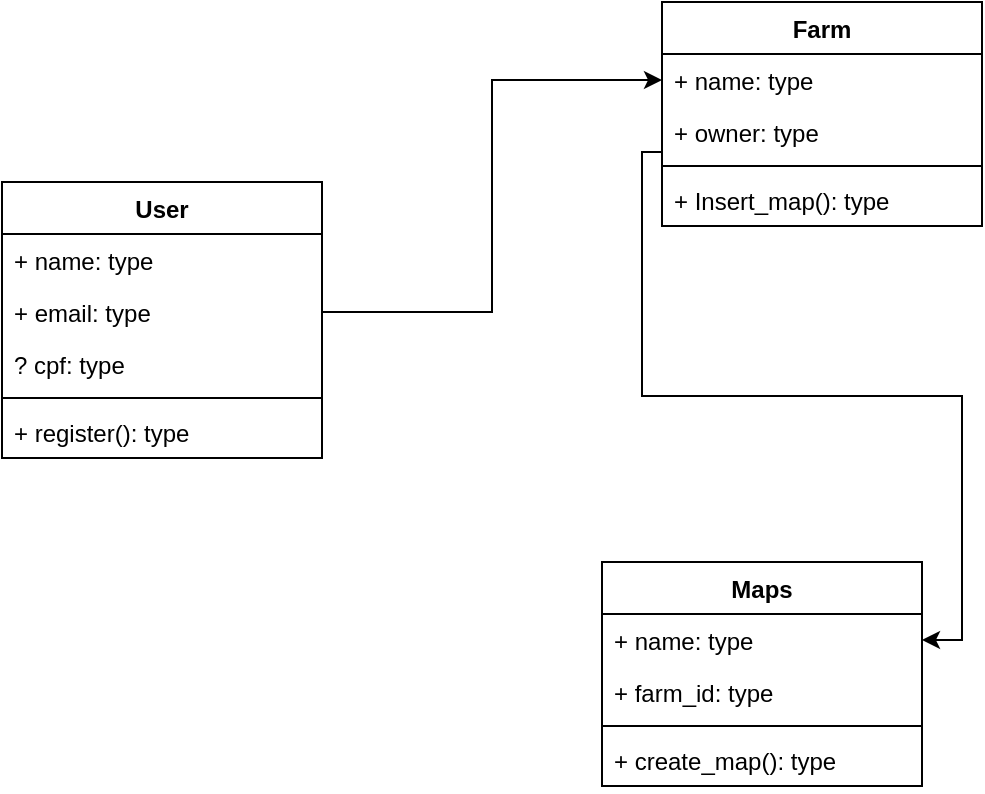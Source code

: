 <mxfile version="24.7.5">
  <diagram name="Página-1" id="VegypMLzKB0e4fxfkXlr">
    <mxGraphModel dx="1364" dy="843" grid="1" gridSize="10" guides="1" tooltips="1" connect="1" arrows="1" fold="1" page="1" pageScale="1" pageWidth="827" pageHeight="1169" math="0" shadow="0">
      <root>
        <mxCell id="0" />
        <mxCell id="1" parent="0" />
        <mxCell id="zAPfZCVoJG-p64YtiVXS-1" value="User" style="swimlane;fontStyle=1;align=center;verticalAlign=top;childLayout=stackLayout;horizontal=1;startSize=26;horizontalStack=0;resizeParent=1;resizeParentMax=0;resizeLast=0;collapsible=1;marginBottom=0;whiteSpace=wrap;html=1;" vertex="1" parent="1">
          <mxGeometry x="60" y="180" width="160" height="138" as="geometry" />
        </mxCell>
        <mxCell id="zAPfZCVoJG-p64YtiVXS-2" value="+ name: type" style="text;strokeColor=none;fillColor=none;align=left;verticalAlign=top;spacingLeft=4;spacingRight=4;overflow=hidden;rotatable=0;points=[[0,0.5],[1,0.5]];portConstraint=eastwest;whiteSpace=wrap;html=1;" vertex="1" parent="zAPfZCVoJG-p64YtiVXS-1">
          <mxGeometry y="26" width="160" height="26" as="geometry" />
        </mxCell>
        <mxCell id="zAPfZCVoJG-p64YtiVXS-21" value="+ email: type" style="text;strokeColor=none;fillColor=none;align=left;verticalAlign=top;spacingLeft=4;spacingRight=4;overflow=hidden;rotatable=0;points=[[0,0.5],[1,0.5]];portConstraint=eastwest;whiteSpace=wrap;html=1;" vertex="1" parent="zAPfZCVoJG-p64YtiVXS-1">
          <mxGeometry y="52" width="160" height="26" as="geometry" />
        </mxCell>
        <mxCell id="zAPfZCVoJG-p64YtiVXS-22" value="? cpf: type" style="text;strokeColor=none;fillColor=none;align=left;verticalAlign=top;spacingLeft=4;spacingRight=4;overflow=hidden;rotatable=0;points=[[0,0.5],[1,0.5]];portConstraint=eastwest;whiteSpace=wrap;html=1;" vertex="1" parent="zAPfZCVoJG-p64YtiVXS-1">
          <mxGeometry y="78" width="160" height="26" as="geometry" />
        </mxCell>
        <mxCell id="zAPfZCVoJG-p64YtiVXS-3" value="" style="line;strokeWidth=1;fillColor=none;align=left;verticalAlign=middle;spacingTop=-1;spacingLeft=3;spacingRight=3;rotatable=0;labelPosition=right;points=[];portConstraint=eastwest;strokeColor=inherit;" vertex="1" parent="zAPfZCVoJG-p64YtiVXS-1">
          <mxGeometry y="104" width="160" height="8" as="geometry" />
        </mxCell>
        <mxCell id="zAPfZCVoJG-p64YtiVXS-23" value="+ register(): type" style="text;strokeColor=none;fillColor=none;align=left;verticalAlign=top;spacingLeft=4;spacingRight=4;overflow=hidden;rotatable=0;points=[[0,0.5],[1,0.5]];portConstraint=eastwest;whiteSpace=wrap;html=1;" vertex="1" parent="zAPfZCVoJG-p64YtiVXS-1">
          <mxGeometry y="112" width="160" height="26" as="geometry" />
        </mxCell>
        <mxCell id="zAPfZCVoJG-p64YtiVXS-5" value="Farm" style="swimlane;fontStyle=1;align=center;verticalAlign=top;childLayout=stackLayout;horizontal=1;startSize=26;horizontalStack=0;resizeParent=1;resizeParentMax=0;resizeLast=0;collapsible=1;marginBottom=0;whiteSpace=wrap;html=1;" vertex="1" parent="1">
          <mxGeometry x="390" y="90" width="160" height="112" as="geometry" />
        </mxCell>
        <mxCell id="zAPfZCVoJG-p64YtiVXS-6" value="+ name: type" style="text;strokeColor=none;fillColor=none;align=left;verticalAlign=top;spacingLeft=4;spacingRight=4;overflow=hidden;rotatable=0;points=[[0,0.5],[1,0.5]];portConstraint=eastwest;whiteSpace=wrap;html=1;" vertex="1" parent="zAPfZCVoJG-p64YtiVXS-5">
          <mxGeometry y="26" width="160" height="26" as="geometry" />
        </mxCell>
        <mxCell id="zAPfZCVoJG-p64YtiVXS-8" value="+ owner: type" style="text;strokeColor=none;fillColor=none;align=left;verticalAlign=top;spacingLeft=4;spacingRight=4;overflow=hidden;rotatable=0;points=[[0,0.5],[1,0.5]];portConstraint=eastwest;whiteSpace=wrap;html=1;" vertex="1" parent="zAPfZCVoJG-p64YtiVXS-5">
          <mxGeometry y="52" width="160" height="26" as="geometry" />
        </mxCell>
        <mxCell id="zAPfZCVoJG-p64YtiVXS-7" value="" style="line;strokeWidth=1;fillColor=none;align=left;verticalAlign=middle;spacingTop=-1;spacingLeft=3;spacingRight=3;rotatable=0;labelPosition=right;points=[];portConstraint=eastwest;strokeColor=inherit;" vertex="1" parent="zAPfZCVoJG-p64YtiVXS-5">
          <mxGeometry y="78" width="160" height="8" as="geometry" />
        </mxCell>
        <mxCell id="zAPfZCVoJG-p64YtiVXS-27" value="+ Insert_map(): type" style="text;strokeColor=none;fillColor=none;align=left;verticalAlign=top;spacingLeft=4;spacingRight=4;overflow=hidden;rotatable=0;points=[[0,0.5],[1,0.5]];portConstraint=eastwest;whiteSpace=wrap;html=1;" vertex="1" parent="zAPfZCVoJG-p64YtiVXS-5">
          <mxGeometry y="86" width="160" height="26" as="geometry" />
        </mxCell>
        <mxCell id="zAPfZCVoJG-p64YtiVXS-9" value="Maps" style="swimlane;fontStyle=1;align=center;verticalAlign=top;childLayout=stackLayout;horizontal=1;startSize=26;horizontalStack=0;resizeParent=1;resizeParentMax=0;resizeLast=0;collapsible=1;marginBottom=0;whiteSpace=wrap;html=1;" vertex="1" parent="1">
          <mxGeometry x="360" y="370" width="160" height="112" as="geometry" />
        </mxCell>
        <mxCell id="zAPfZCVoJG-p64YtiVXS-10" value="+ name: type" style="text;strokeColor=none;fillColor=none;align=left;verticalAlign=top;spacingLeft=4;spacingRight=4;overflow=hidden;rotatable=0;points=[[0,0.5],[1,0.5]];portConstraint=eastwest;whiteSpace=wrap;html=1;" vertex="1" parent="zAPfZCVoJG-p64YtiVXS-9">
          <mxGeometry y="26" width="160" height="26" as="geometry" />
        </mxCell>
        <mxCell id="zAPfZCVoJG-p64YtiVXS-12" value="+ farm_id: type" style="text;strokeColor=none;fillColor=none;align=left;verticalAlign=top;spacingLeft=4;spacingRight=4;overflow=hidden;rotatable=0;points=[[0,0.5],[1,0.5]];portConstraint=eastwest;whiteSpace=wrap;html=1;" vertex="1" parent="zAPfZCVoJG-p64YtiVXS-9">
          <mxGeometry y="52" width="160" height="26" as="geometry" />
        </mxCell>
        <mxCell id="zAPfZCVoJG-p64YtiVXS-11" value="" style="line;strokeWidth=1;fillColor=none;align=left;verticalAlign=middle;spacingTop=-1;spacingLeft=3;spacingRight=3;rotatable=0;labelPosition=right;points=[];portConstraint=eastwest;strokeColor=inherit;" vertex="1" parent="zAPfZCVoJG-p64YtiVXS-9">
          <mxGeometry y="78" width="160" height="8" as="geometry" />
        </mxCell>
        <mxCell id="zAPfZCVoJG-p64YtiVXS-28" value="+ create_map(): type" style="text;strokeColor=none;fillColor=none;align=left;verticalAlign=top;spacingLeft=4;spacingRight=4;overflow=hidden;rotatable=0;points=[[0,0.5],[1,0.5]];portConstraint=eastwest;whiteSpace=wrap;html=1;" vertex="1" parent="zAPfZCVoJG-p64YtiVXS-9">
          <mxGeometry y="86" width="160" height="26" as="geometry" />
        </mxCell>
        <mxCell id="zAPfZCVoJG-p64YtiVXS-24" style="edgeStyle=orthogonalEdgeStyle;rounded=0;orthogonalLoop=1;jettySize=auto;html=1;entryX=0;entryY=0.5;entryDx=0;entryDy=0;" edge="1" parent="1" source="zAPfZCVoJG-p64YtiVXS-21" target="zAPfZCVoJG-p64YtiVXS-6">
          <mxGeometry relative="1" as="geometry" />
        </mxCell>
        <mxCell id="zAPfZCVoJG-p64YtiVXS-25" style="edgeStyle=orthogonalEdgeStyle;rounded=0;orthogonalLoop=1;jettySize=auto;html=1;entryX=1;entryY=0.5;entryDx=0;entryDy=0;" edge="1" parent="1" source="zAPfZCVoJG-p64YtiVXS-8" target="zAPfZCVoJG-p64YtiVXS-10">
          <mxGeometry relative="1" as="geometry">
            <Array as="points">
              <mxPoint x="380" y="165" />
              <mxPoint x="380" y="287" />
              <mxPoint x="540" y="287" />
              <mxPoint x="540" y="409" />
            </Array>
          </mxGeometry>
        </mxCell>
      </root>
    </mxGraphModel>
  </diagram>
</mxfile>
